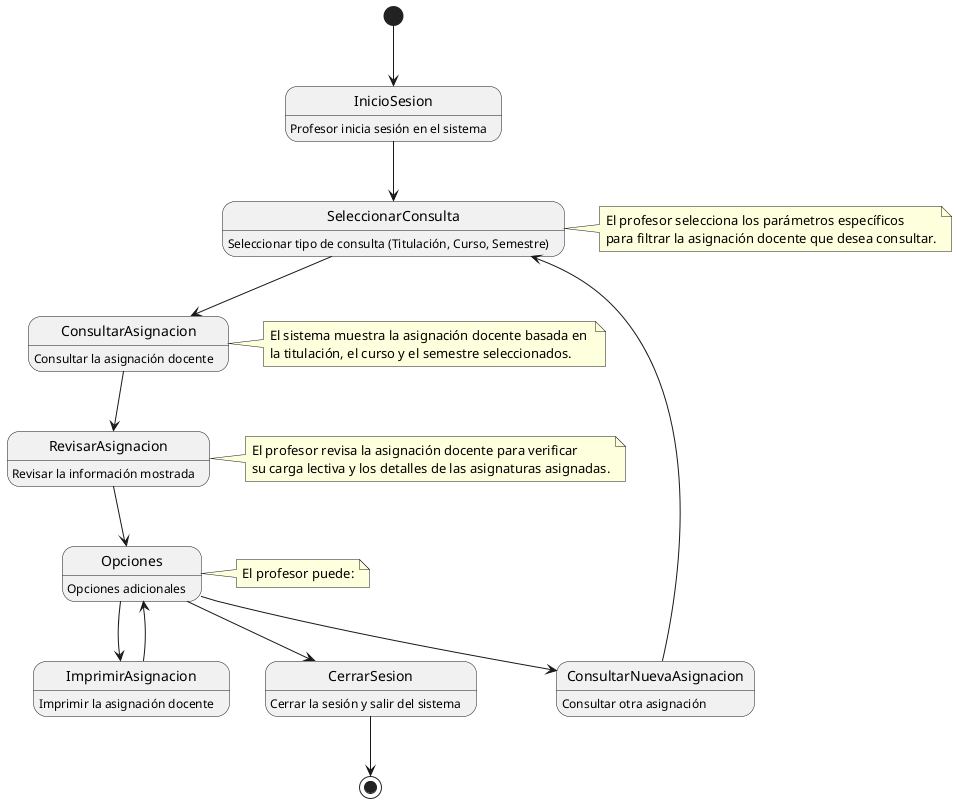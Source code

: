 @startuml

    [*] --> InicioSesion
    InicioSesion : Profesor inicia sesión en el sistema

    InicioSesion --> SeleccionarConsulta
    SeleccionarConsulta : Seleccionar tipo de consulta (Titulación, Curso, Semestre)

    note right of SeleccionarConsulta
      El profesor selecciona los parámetros específicos
      para filtrar la asignación docente que desea consultar.
    end note

    SeleccionarConsulta --> ConsultarAsignacion
    ConsultarAsignacion : Consultar la asignación docente

    note right of ConsultarAsignacion
      El sistema muestra la asignación docente basada en 
      la titulación, el curso y el semestre seleccionados.
    end note

    ConsultarAsignacion --> RevisarAsignacion
    RevisarAsignacion : Revisar la información mostrada

    note right of RevisarAsignacion
      El profesor revisa la asignación docente para verificar
      su carga lectiva y los detalles de las asignaturas asignadas.
    end note

    RevisarAsignacion --> Opciones
    Opciones : Opciones adicionales

    note right of Opciones
      El profesor puede:
    end note

    Opciones --> ImprimirAsignacion
    ImprimirAsignacion : Imprimir la asignación docente
    ImprimirAsignacion --> Opciones

    Opciones --> ConsultarNuevaAsignacion
    ConsultarNuevaAsignacion : Consultar otra asignación
    ConsultarNuevaAsignacion --> SeleccionarConsulta

    Opciones --> CerrarSesion
    CerrarSesion : Cerrar la sesión y salir del sistema
    CerrarSesion --> [*]

@enduml
